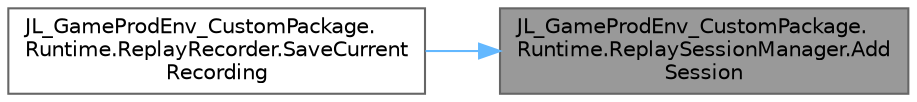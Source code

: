 digraph "JL_GameProdEnv_CustomPackage.Runtime.ReplaySessionManager.AddSession"
{
 // LATEX_PDF_SIZE
  bgcolor="transparent";
  edge [fontname=Helvetica,fontsize=10,labelfontname=Helvetica,labelfontsize=10];
  node [fontname=Helvetica,fontsize=10,shape=box,height=0.2,width=0.4];
  rankdir="RL";
  Node1 [id="Node000001",label="JL_GameProdEnv_CustomPackage.\lRuntime.ReplaySessionManager.Add\lSession",height=0.2,width=0.4,color="gray40", fillcolor="grey60", style="filled", fontcolor="black",tooltip="Adds a new replay session to the session manager and saves it to disk."];
  Node1 -> Node2 [id="edge2_Node000001_Node000002",dir="back",color="steelblue1",style="solid",tooltip=" "];
  Node2 [id="Node000002",label="JL_GameProdEnv_CustomPackage.\lRuntime.ReplayRecorder.SaveCurrent\lRecording",height=0.2,width=0.4,color="grey40", fillcolor="white", style="filled",URL="$class_j_l___game_prod_env___custom_package_1_1_runtime_1_1_replay_recorder.html#ad6b46ecad59b392e9faab96244714ee7",tooltip=" "];
}
